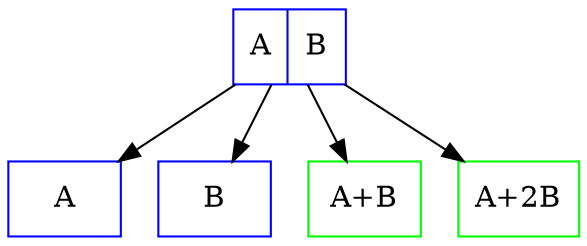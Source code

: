 digraph ec
{
node [shape=record];
struct1 [shape=record, label="<f0> A|<f1> B", color=blue];
struct2 [shape=record, label="A", color=blue];
struct3 [shape=record, label="B", color=blue];
struct4 [shape=record, label="A+B", color=green];
struct5 [shape=record, label="A+2B", color=green];
struct1 -> struct2;
struct1 -> struct3;
struct1 -> struct4;
struct1 -> struct5;
}
